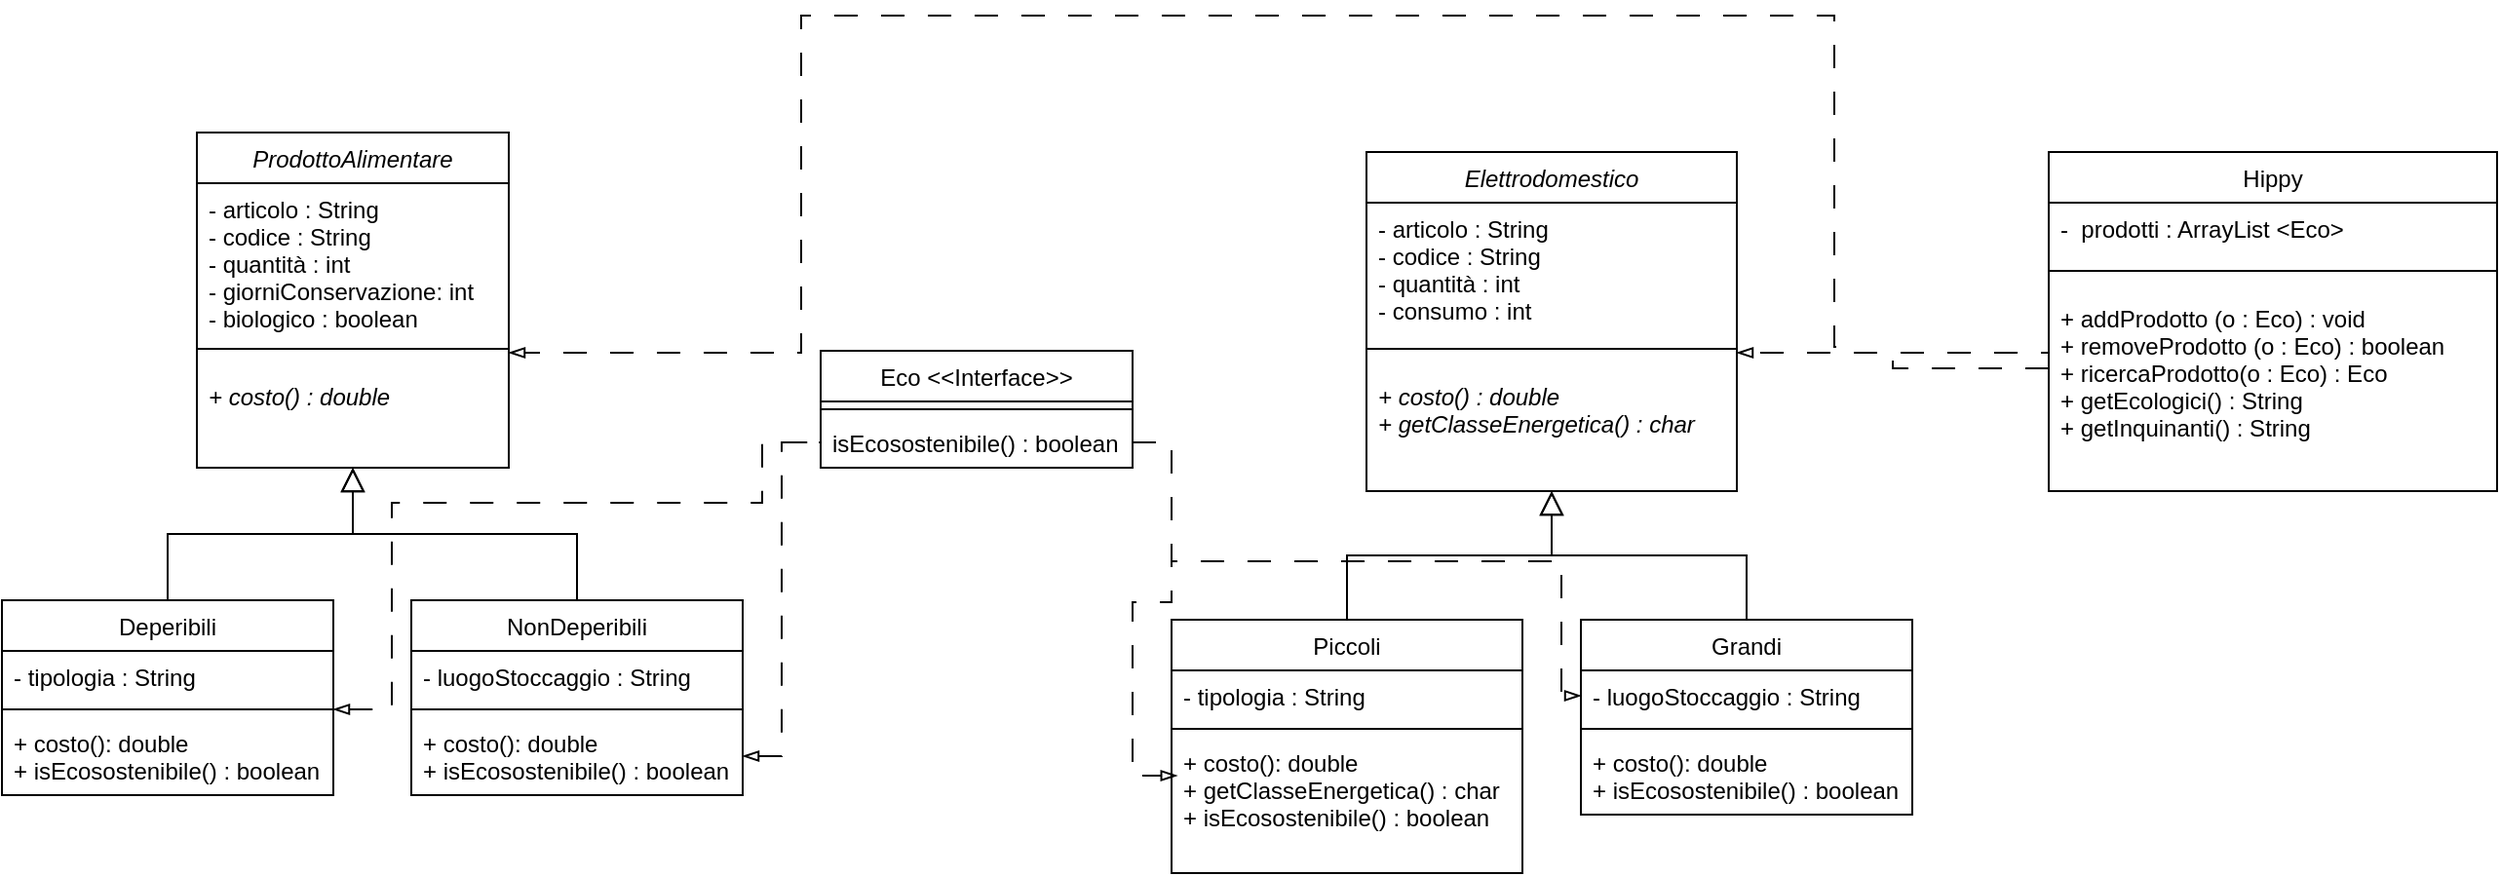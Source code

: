 <mxfile version="26.0.8">
  <diagram id="C5RBs43oDa-KdzZeNtuy" name="Page-1">
    <mxGraphModel dx="1400" dy="696" grid="1" gridSize="10" guides="1" tooltips="1" connect="1" arrows="1" fold="1" page="1" pageScale="1" pageWidth="1654" pageHeight="2336" math="0" shadow="0">
      <root>
        <mxCell id="WIyWlLk6GJQsqaUBKTNV-0" />
        <mxCell id="WIyWlLk6GJQsqaUBKTNV-1" parent="WIyWlLk6GJQsqaUBKTNV-0" />
        <mxCell id="zkfFHV4jXpPFQw0GAbJ--0" value="ProdottoAlimentare" style="swimlane;fontStyle=2;align=center;verticalAlign=top;childLayout=stackLayout;horizontal=1;startSize=26;horizontalStack=0;resizeParent=1;resizeLast=0;collapsible=1;marginBottom=0;rounded=0;shadow=0;strokeWidth=1;" parent="WIyWlLk6GJQsqaUBKTNV-1" vertex="1">
          <mxGeometry x="220" y="120" width="160" height="172" as="geometry">
            <mxRectangle x="230" y="140" width="160" height="26" as="alternateBounds" />
          </mxGeometry>
        </mxCell>
        <mxCell id="zkfFHV4jXpPFQw0GAbJ--1" value="- articolo : String&#xa;- codice : String&#xa;- quantità : int&#xa;- giorniConservazione: int&#xa;- biologico : boolean" style="text;align=left;verticalAlign=top;spacingLeft=4;spacingRight=4;overflow=hidden;rotatable=0;points=[[0,0.5],[1,0.5]];portConstraint=eastwest;" parent="zkfFHV4jXpPFQw0GAbJ--0" vertex="1">
          <mxGeometry y="26" width="160" height="74" as="geometry" />
        </mxCell>
        <mxCell id="zkfFHV4jXpPFQw0GAbJ--4" value="" style="line;html=1;strokeWidth=1;align=left;verticalAlign=middle;spacingTop=-1;spacingLeft=3;spacingRight=3;rotatable=0;labelPosition=right;points=[];portConstraint=eastwest;" parent="zkfFHV4jXpPFQw0GAbJ--0" vertex="1">
          <mxGeometry y="100" width="160" height="22" as="geometry" />
        </mxCell>
        <mxCell id="zkfFHV4jXpPFQw0GAbJ--5" value="+ costo() : double&#xa; " style="text;align=left;verticalAlign=top;spacingLeft=4;spacingRight=4;overflow=hidden;rotatable=0;points=[[0,0.5],[1,0.5]];portConstraint=eastwest;fontStyle=2" parent="zkfFHV4jXpPFQw0GAbJ--0" vertex="1">
          <mxGeometry y="122" width="160" height="50" as="geometry" />
        </mxCell>
        <mxCell id="zkfFHV4jXpPFQw0GAbJ--6" value="Deperibili" style="swimlane;fontStyle=0;align=center;verticalAlign=top;childLayout=stackLayout;horizontal=1;startSize=26;horizontalStack=0;resizeParent=1;resizeLast=0;collapsible=1;marginBottom=0;rounded=0;shadow=0;strokeWidth=1;" parent="WIyWlLk6GJQsqaUBKTNV-1" vertex="1">
          <mxGeometry x="120" y="360" width="170" height="100" as="geometry">
            <mxRectangle x="130" y="380" width="160" height="26" as="alternateBounds" />
          </mxGeometry>
        </mxCell>
        <mxCell id="zkfFHV4jXpPFQw0GAbJ--7" value="- tipologia : String" style="text;align=left;verticalAlign=top;spacingLeft=4;spacingRight=4;overflow=hidden;rotatable=0;points=[[0,0.5],[1,0.5]];portConstraint=eastwest;" parent="zkfFHV4jXpPFQw0GAbJ--6" vertex="1">
          <mxGeometry y="26" width="170" height="26" as="geometry" />
        </mxCell>
        <mxCell id="zkfFHV4jXpPFQw0GAbJ--9" value="" style="line;html=1;strokeWidth=1;align=left;verticalAlign=middle;spacingTop=-1;spacingLeft=3;spacingRight=3;rotatable=0;labelPosition=right;points=[];portConstraint=eastwest;" parent="zkfFHV4jXpPFQw0GAbJ--6" vertex="1">
          <mxGeometry y="52" width="170" height="8" as="geometry" />
        </mxCell>
        <mxCell id="zkfFHV4jXpPFQw0GAbJ--10" value="+ costo(): double&#xa;+ isEcosostenibile() : boolean" style="text;align=left;verticalAlign=top;spacingLeft=4;spacingRight=4;overflow=hidden;rotatable=0;points=[[0,0.5],[1,0.5]];portConstraint=eastwest;fontStyle=0" parent="zkfFHV4jXpPFQw0GAbJ--6" vertex="1">
          <mxGeometry y="60" width="170" height="40" as="geometry" />
        </mxCell>
        <mxCell id="zkfFHV4jXpPFQw0GAbJ--12" value="" style="endArrow=block;endSize=10;endFill=0;shadow=0;strokeWidth=1;rounded=0;curved=0;edgeStyle=elbowEdgeStyle;elbow=vertical;" parent="WIyWlLk6GJQsqaUBKTNV-1" source="zkfFHV4jXpPFQw0GAbJ--6" target="zkfFHV4jXpPFQw0GAbJ--0" edge="1">
          <mxGeometry width="160" relative="1" as="geometry">
            <mxPoint x="200" y="203" as="sourcePoint" />
            <mxPoint x="200" y="203" as="targetPoint" />
          </mxGeometry>
        </mxCell>
        <mxCell id="zkfFHV4jXpPFQw0GAbJ--13" value="NonDeperibili" style="swimlane;fontStyle=0;align=center;verticalAlign=top;childLayout=stackLayout;horizontal=1;startSize=26;horizontalStack=0;resizeParent=1;resizeLast=0;collapsible=1;marginBottom=0;rounded=0;shadow=0;strokeWidth=1;" parent="WIyWlLk6GJQsqaUBKTNV-1" vertex="1">
          <mxGeometry x="330" y="360" width="170" height="100" as="geometry">
            <mxRectangle x="340" y="380" width="170" height="26" as="alternateBounds" />
          </mxGeometry>
        </mxCell>
        <mxCell id="zkfFHV4jXpPFQw0GAbJ--14" value="- luogoStoccaggio : String" style="text;align=left;verticalAlign=top;spacingLeft=4;spacingRight=4;overflow=hidden;rotatable=0;points=[[0,0.5],[1,0.5]];portConstraint=eastwest;" parent="zkfFHV4jXpPFQw0GAbJ--13" vertex="1">
          <mxGeometry y="26" width="170" height="26" as="geometry" />
        </mxCell>
        <mxCell id="zkfFHV4jXpPFQw0GAbJ--15" value="" style="line;html=1;strokeWidth=1;align=left;verticalAlign=middle;spacingTop=-1;spacingLeft=3;spacingRight=3;rotatable=0;labelPosition=right;points=[];portConstraint=eastwest;" parent="zkfFHV4jXpPFQw0GAbJ--13" vertex="1">
          <mxGeometry y="52" width="170" height="8" as="geometry" />
        </mxCell>
        <mxCell id="_Ho6Rkf2Gzlmsbv7iG2E-0" value="+ costo(): double&#xa;+ isEcosostenibile() : boolean" style="text;align=left;verticalAlign=top;spacingLeft=4;spacingRight=4;overflow=hidden;rotatable=0;points=[[0,0.5],[1,0.5]];portConstraint=eastwest;fontStyle=0" parent="zkfFHV4jXpPFQw0GAbJ--13" vertex="1">
          <mxGeometry y="60" width="170" height="40" as="geometry" />
        </mxCell>
        <mxCell id="zkfFHV4jXpPFQw0GAbJ--16" value="" style="endArrow=block;endSize=10;endFill=0;shadow=0;strokeWidth=1;rounded=0;curved=0;edgeStyle=elbowEdgeStyle;elbow=vertical;" parent="WIyWlLk6GJQsqaUBKTNV-1" source="zkfFHV4jXpPFQw0GAbJ--13" target="zkfFHV4jXpPFQw0GAbJ--0" edge="1">
          <mxGeometry width="160" relative="1" as="geometry">
            <mxPoint x="210" y="373" as="sourcePoint" />
            <mxPoint x="310" y="271" as="targetPoint" />
          </mxGeometry>
        </mxCell>
        <mxCell id="zkfFHV4jXpPFQw0GAbJ--17" value="Eco &lt;&lt;Interface&gt;&gt;" style="swimlane;fontStyle=0;align=center;verticalAlign=top;childLayout=stackLayout;horizontal=1;startSize=26;horizontalStack=0;resizeParent=1;resizeLast=0;collapsible=1;marginBottom=0;rounded=0;shadow=0;strokeWidth=1;" parent="WIyWlLk6GJQsqaUBKTNV-1" vertex="1">
          <mxGeometry x="540" y="232" width="160" height="60" as="geometry">
            <mxRectangle x="550" y="140" width="160" height="26" as="alternateBounds" />
          </mxGeometry>
        </mxCell>
        <mxCell id="zkfFHV4jXpPFQw0GAbJ--23" value="" style="line;html=1;strokeWidth=1;align=left;verticalAlign=middle;spacingTop=-1;spacingLeft=3;spacingRight=3;rotatable=0;labelPosition=right;points=[];portConstraint=eastwest;" parent="zkfFHV4jXpPFQw0GAbJ--17" vertex="1">
          <mxGeometry y="26" width="160" height="8" as="geometry" />
        </mxCell>
        <mxCell id="zkfFHV4jXpPFQw0GAbJ--24" value="isEcosostenibile() : boolean" style="text;align=left;verticalAlign=top;spacingLeft=4;spacingRight=4;overflow=hidden;rotatable=0;points=[[0,0.5],[1,0.5]];portConstraint=eastwest;" parent="zkfFHV4jXpPFQw0GAbJ--17" vertex="1">
          <mxGeometry y="34" width="160" height="26" as="geometry" />
        </mxCell>
        <mxCell id="_Ho6Rkf2Gzlmsbv7iG2E-1" value="Elettrodomestico" style="swimlane;fontStyle=2;align=center;verticalAlign=top;childLayout=stackLayout;horizontal=1;startSize=26;horizontalStack=0;resizeParent=1;resizeLast=0;collapsible=1;marginBottom=0;rounded=0;shadow=0;strokeWidth=1;" parent="WIyWlLk6GJQsqaUBKTNV-1" vertex="1">
          <mxGeometry x="820" y="130" width="190" height="174" as="geometry">
            <mxRectangle x="230" y="140" width="160" height="26" as="alternateBounds" />
          </mxGeometry>
        </mxCell>
        <mxCell id="_Ho6Rkf2Gzlmsbv7iG2E-2" value="- articolo : String&#xa;- codice : String&#xa;- quantità : int&#xa;- consumo : int" style="text;align=left;verticalAlign=top;spacingLeft=4;spacingRight=4;overflow=hidden;rotatable=0;points=[[0,0.5],[1,0.5]];portConstraint=eastwest;" parent="_Ho6Rkf2Gzlmsbv7iG2E-1" vertex="1">
          <mxGeometry y="26" width="190" height="64" as="geometry" />
        </mxCell>
        <mxCell id="_Ho6Rkf2Gzlmsbv7iG2E-3" value="" style="line;html=1;strokeWidth=1;align=left;verticalAlign=middle;spacingTop=-1;spacingLeft=3;spacingRight=3;rotatable=0;labelPosition=right;points=[];portConstraint=eastwest;" parent="_Ho6Rkf2Gzlmsbv7iG2E-1" vertex="1">
          <mxGeometry y="90" width="190" height="22" as="geometry" />
        </mxCell>
        <mxCell id="_Ho6Rkf2Gzlmsbv7iG2E-4" value="+ costo() : double&#xa;+ getClasseEnergetica() : char" style="text;align=left;verticalAlign=top;spacingLeft=4;spacingRight=4;overflow=hidden;rotatable=0;points=[[0,0.5],[1,0.5]];portConstraint=eastwest;fontStyle=2" parent="_Ho6Rkf2Gzlmsbv7iG2E-1" vertex="1">
          <mxGeometry y="112" width="190" height="62" as="geometry" />
        </mxCell>
        <mxCell id="_Ho6Rkf2Gzlmsbv7iG2E-5" value="Piccoli" style="swimlane;fontStyle=0;align=center;verticalAlign=top;childLayout=stackLayout;horizontal=1;startSize=26;horizontalStack=0;resizeParent=1;resizeLast=0;collapsible=1;marginBottom=0;rounded=0;shadow=0;strokeWidth=1;" parent="WIyWlLk6GJQsqaUBKTNV-1" vertex="1">
          <mxGeometry x="720" y="370" width="180" height="130" as="geometry">
            <mxRectangle x="130" y="380" width="160" height="26" as="alternateBounds" />
          </mxGeometry>
        </mxCell>
        <mxCell id="_Ho6Rkf2Gzlmsbv7iG2E-6" value="- tipologia : String" style="text;align=left;verticalAlign=top;spacingLeft=4;spacingRight=4;overflow=hidden;rotatable=0;points=[[0,0.5],[1,0.5]];portConstraint=eastwest;" parent="_Ho6Rkf2Gzlmsbv7iG2E-5" vertex="1">
          <mxGeometry y="26" width="180" height="26" as="geometry" />
        </mxCell>
        <mxCell id="_Ho6Rkf2Gzlmsbv7iG2E-7" value="" style="line;html=1;strokeWidth=1;align=left;verticalAlign=middle;spacingTop=-1;spacingLeft=3;spacingRight=3;rotatable=0;labelPosition=right;points=[];portConstraint=eastwest;" parent="_Ho6Rkf2Gzlmsbv7iG2E-5" vertex="1">
          <mxGeometry y="52" width="180" height="8" as="geometry" />
        </mxCell>
        <mxCell id="_Ho6Rkf2Gzlmsbv7iG2E-8" value="+ costo(): double&#xa;+ getClasseEnergetica() : char&#xa;+ isEcosostenibile() : boolean" style="text;align=left;verticalAlign=top;spacingLeft=4;spacingRight=4;overflow=hidden;rotatable=0;points=[[0,0.5],[1,0.5]];portConstraint=eastwest;fontStyle=0" parent="_Ho6Rkf2Gzlmsbv7iG2E-5" vertex="1">
          <mxGeometry y="60" width="180" height="60" as="geometry" />
        </mxCell>
        <mxCell id="_Ho6Rkf2Gzlmsbv7iG2E-9" value="" style="endArrow=block;endSize=10;endFill=0;shadow=0;strokeWidth=1;rounded=0;curved=0;edgeStyle=elbowEdgeStyle;elbow=vertical;" parent="WIyWlLk6GJQsqaUBKTNV-1" source="_Ho6Rkf2Gzlmsbv7iG2E-5" target="_Ho6Rkf2Gzlmsbv7iG2E-1" edge="1">
          <mxGeometry width="160" relative="1" as="geometry">
            <mxPoint x="800" y="213" as="sourcePoint" />
            <mxPoint x="800" y="213" as="targetPoint" />
          </mxGeometry>
        </mxCell>
        <mxCell id="_Ho6Rkf2Gzlmsbv7iG2E-10" value="Grandi" style="swimlane;fontStyle=0;align=center;verticalAlign=top;childLayout=stackLayout;horizontal=1;startSize=26;horizontalStack=0;resizeParent=1;resizeLast=0;collapsible=1;marginBottom=0;rounded=0;shadow=0;strokeWidth=1;" parent="WIyWlLk6GJQsqaUBKTNV-1" vertex="1">
          <mxGeometry x="930" y="370" width="170" height="100" as="geometry">
            <mxRectangle x="340" y="380" width="170" height="26" as="alternateBounds" />
          </mxGeometry>
        </mxCell>
        <mxCell id="_Ho6Rkf2Gzlmsbv7iG2E-11" value="- luogoStoccaggio : String" style="text;align=left;verticalAlign=top;spacingLeft=4;spacingRight=4;overflow=hidden;rotatable=0;points=[[0,0.5],[1,0.5]];portConstraint=eastwest;" parent="_Ho6Rkf2Gzlmsbv7iG2E-10" vertex="1">
          <mxGeometry y="26" width="170" height="26" as="geometry" />
        </mxCell>
        <mxCell id="_Ho6Rkf2Gzlmsbv7iG2E-12" value="" style="line;html=1;strokeWidth=1;align=left;verticalAlign=middle;spacingTop=-1;spacingLeft=3;spacingRight=3;rotatable=0;labelPosition=right;points=[];portConstraint=eastwest;" parent="_Ho6Rkf2Gzlmsbv7iG2E-10" vertex="1">
          <mxGeometry y="52" width="170" height="8" as="geometry" />
        </mxCell>
        <mxCell id="_Ho6Rkf2Gzlmsbv7iG2E-13" value="+ costo(): double&#xa;+ isEcosostenibile() : boolean" style="text;align=left;verticalAlign=top;spacingLeft=4;spacingRight=4;overflow=hidden;rotatable=0;points=[[0,0.5],[1,0.5]];portConstraint=eastwest;fontStyle=0" parent="_Ho6Rkf2Gzlmsbv7iG2E-10" vertex="1">
          <mxGeometry y="60" width="170" height="40" as="geometry" />
        </mxCell>
        <mxCell id="_Ho6Rkf2Gzlmsbv7iG2E-14" value="" style="endArrow=block;endSize=10;endFill=0;shadow=0;strokeWidth=1;rounded=0;curved=0;edgeStyle=elbowEdgeStyle;elbow=vertical;" parent="WIyWlLk6GJQsqaUBKTNV-1" source="_Ho6Rkf2Gzlmsbv7iG2E-10" target="_Ho6Rkf2Gzlmsbv7iG2E-1" edge="1">
          <mxGeometry width="160" relative="1" as="geometry">
            <mxPoint x="810" y="383" as="sourcePoint" />
            <mxPoint x="910" y="281" as="targetPoint" />
          </mxGeometry>
        </mxCell>
        <mxCell id="xcW86St6EC-KHrkK8YE4-0" style="edgeStyle=orthogonalEdgeStyle;rounded=0;orthogonalLoop=1;jettySize=auto;html=1;entryX=0;entryY=0.5;entryDx=0;entryDy=0;startArrow=blockThin;startFill=0;endArrow=none;endFill=0;dashed=1;dashPattern=12 12;" parent="WIyWlLk6GJQsqaUBKTNV-1" source="zkfFHV4jXpPFQw0GAbJ--9" target="zkfFHV4jXpPFQw0GAbJ--24" edge="1">
          <mxGeometry relative="1" as="geometry">
            <Array as="points">
              <mxPoint x="320" y="416" />
              <mxPoint x="320" y="310" />
              <mxPoint x="510" y="310" />
              <mxPoint x="510" y="279" />
            </Array>
          </mxGeometry>
        </mxCell>
        <mxCell id="xcW86St6EC-KHrkK8YE4-1" style="edgeStyle=orthogonalEdgeStyle;rounded=0;orthogonalLoop=1;jettySize=auto;html=1;entryX=0;entryY=0.5;entryDx=0;entryDy=0;startArrow=blockThin;startFill=0;endArrow=none;endFill=0;dashed=1;dashPattern=12 12;" parent="WIyWlLk6GJQsqaUBKTNV-1" source="_Ho6Rkf2Gzlmsbv7iG2E-0" target="zkfFHV4jXpPFQw0GAbJ--24" edge="1">
          <mxGeometry relative="1" as="geometry" />
        </mxCell>
        <mxCell id="xcW86St6EC-KHrkK8YE4-2" style="edgeStyle=orthogonalEdgeStyle;rounded=0;orthogonalLoop=1;jettySize=auto;html=1;entryX=0.016;entryY=0.333;entryDx=0;entryDy=0;entryPerimeter=0;dashed=1;dashPattern=12 12;endArrow=blockThin;endFill=0;" parent="WIyWlLk6GJQsqaUBKTNV-1" source="zkfFHV4jXpPFQw0GAbJ--24" target="_Ho6Rkf2Gzlmsbv7iG2E-8" edge="1">
          <mxGeometry relative="1" as="geometry">
            <Array as="points">
              <mxPoint x="720" y="279" />
              <mxPoint x="720" y="361" />
              <mxPoint x="700" y="361" />
              <mxPoint x="700" y="450" />
            </Array>
          </mxGeometry>
        </mxCell>
        <mxCell id="xcW86St6EC-KHrkK8YE4-3" style="edgeStyle=orthogonalEdgeStyle;rounded=0;orthogonalLoop=1;jettySize=auto;html=1;entryX=0;entryY=0.5;entryDx=0;entryDy=0;dashed=1;dashPattern=12 12;endArrow=blockThin;endFill=0;" parent="WIyWlLk6GJQsqaUBKTNV-1" source="zkfFHV4jXpPFQw0GAbJ--24" target="_Ho6Rkf2Gzlmsbv7iG2E-11" edge="1">
          <mxGeometry relative="1" as="geometry">
            <Array as="points">
              <mxPoint x="720" y="279" />
              <mxPoint x="720" y="340" />
              <mxPoint x="920" y="340" />
              <mxPoint x="920" y="409" />
            </Array>
          </mxGeometry>
        </mxCell>
        <mxCell id="xcW86St6EC-KHrkK8YE4-4" value="Hippy" style="swimlane;fontStyle=0;align=center;verticalAlign=top;childLayout=stackLayout;horizontal=1;startSize=26;horizontalStack=0;resizeParent=1;resizeLast=0;collapsible=1;marginBottom=0;rounded=0;shadow=0;strokeWidth=1;" parent="WIyWlLk6GJQsqaUBKTNV-1" vertex="1">
          <mxGeometry x="1170" y="130" width="230" height="174" as="geometry">
            <mxRectangle x="230" y="140" width="160" height="26" as="alternateBounds" />
          </mxGeometry>
        </mxCell>
        <mxCell id="xcW86St6EC-KHrkK8YE4-5" value="-  prodotti : ArrayList &lt;Eco&gt;" style="text;align=left;verticalAlign=top;spacingLeft=4;spacingRight=4;overflow=hidden;rotatable=0;points=[[0,0.5],[1,0.5]];portConstraint=eastwest;" parent="xcW86St6EC-KHrkK8YE4-4" vertex="1">
          <mxGeometry y="26" width="230" height="24" as="geometry" />
        </mxCell>
        <mxCell id="xcW86St6EC-KHrkK8YE4-6" value="" style="line;html=1;strokeWidth=1;align=left;verticalAlign=middle;spacingTop=-1;spacingLeft=3;spacingRight=3;rotatable=0;labelPosition=right;points=[];portConstraint=eastwest;" parent="xcW86St6EC-KHrkK8YE4-4" vertex="1">
          <mxGeometry y="50" width="230" height="22" as="geometry" />
        </mxCell>
        <mxCell id="xcW86St6EC-KHrkK8YE4-9" style="edgeStyle=orthogonalEdgeStyle;rounded=0;orthogonalLoop=1;jettySize=auto;html=1;exitX=0;exitY=0.5;exitDx=0;exitDy=0;dashed=1;dashPattern=12 12;endArrow=blockThin;endFill=0;" parent="xcW86St6EC-KHrkK8YE4-4" source="xcW86St6EC-KHrkK8YE4-7" edge="1">
          <mxGeometry relative="1" as="geometry">
            <mxPoint x="-790" y="103.0" as="targetPoint" />
            <mxPoint x="115" as="sourcePoint" />
            <Array as="points">
              <mxPoint x="-100" y="103" />
              <mxPoint x="-100" y="100" />
              <mxPoint x="-110" y="100" />
              <mxPoint x="-110" y="-70" />
              <mxPoint x="-640" y="-70" />
              <mxPoint x="-640" y="103" />
            </Array>
          </mxGeometry>
        </mxCell>
        <mxCell id="xcW86St6EC-KHrkK8YE4-7" value="+ addProdotto (o : Eco) : void&#xa;+ removeProdotto (o : Eco) : boolean&#xa;+ ricercaProdotto(o : Eco) : Eco&#xa;+ getEcologici() : String&#xa;+ getInquinanti() : String" style="text;align=left;verticalAlign=top;spacingLeft=4;spacingRight=4;overflow=hidden;rotatable=0;points=[[0,0.5],[1,0.5]];portConstraint=eastwest;fontStyle=0" parent="xcW86St6EC-KHrkK8YE4-4" vertex="1">
          <mxGeometry y="72" width="230" height="78" as="geometry" />
        </mxCell>
        <mxCell id="xcW86St6EC-KHrkK8YE4-8" style="edgeStyle=orthogonalEdgeStyle;rounded=0;orthogonalLoop=1;jettySize=auto;html=1;entryX=1;entryY=0.591;entryDx=0;entryDy=0;entryPerimeter=0;endArrow=blockThin;endFill=0;dashed=1;dashPattern=12 12;" parent="WIyWlLk6GJQsqaUBKTNV-1" source="xcW86St6EC-KHrkK8YE4-7" target="_Ho6Rkf2Gzlmsbv7iG2E-3" edge="1">
          <mxGeometry relative="1" as="geometry" />
        </mxCell>
      </root>
    </mxGraphModel>
  </diagram>
</mxfile>
